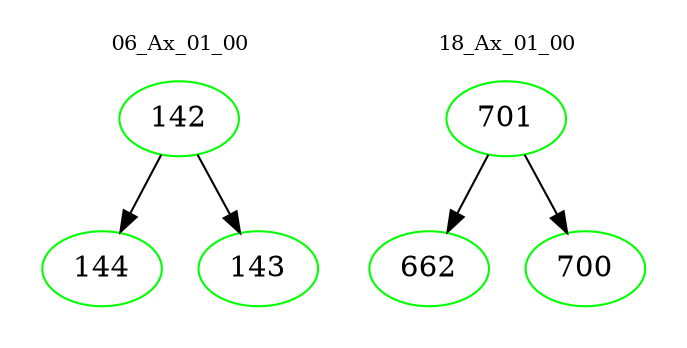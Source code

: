 digraph{
subgraph cluster_0 {
color = white
label = "06_Ax_01_00";
fontsize=10;
T0_142 [label="142", color="green"]
T0_142 -> T0_144 [color="black"]
T0_144 [label="144", color="green"]
T0_142 -> T0_143 [color="black"]
T0_143 [label="143", color="green"]
}
subgraph cluster_1 {
color = white
label = "18_Ax_01_00";
fontsize=10;
T1_701 [label="701", color="green"]
T1_701 -> T1_662 [color="black"]
T1_662 [label="662", color="green"]
T1_701 -> T1_700 [color="black"]
T1_700 [label="700", color="green"]
}
}
